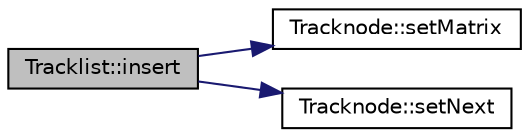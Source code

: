 digraph "Tracklist::insert"
{
 // LATEX_PDF_SIZE
  edge [fontname="Helvetica",fontsize="10",labelfontname="Helvetica",labelfontsize="10"];
  node [fontname="Helvetica",fontsize="10",shape=record];
  rankdir="LR";
  Node1 [label="Tracklist::insert",height=0.2,width=0.4,color="black", fillcolor="grey75", style="filled", fontcolor="black",tooltip="inserts a matrix with the actual state of if, the one could be use by the Backtracking"];
  Node1 -> Node2 [color="midnightblue",fontsize="10",style="solid",fontname="Helvetica"];
  Node2 [label="Tracknode::setMatrix",height=0.2,width=0.4,color="black", fillcolor="white", style="filled",URL="$classTracknode.html#a2fc3579b4bff71c1a79946550ecfe880",tooltip="sets the matrix associated to the node"];
  Node1 -> Node3 [color="midnightblue",fontsize="10",style="solid",fontname="Helvetica"];
  Node3 [label="Tracknode::setNext",height=0.2,width=0.4,color="black", fillcolor="white", style="filled",URL="$classTracknode.html#a343e2a57eca952ed16babf3a7a52693e",tooltip="sets the next node of the current node"];
}
